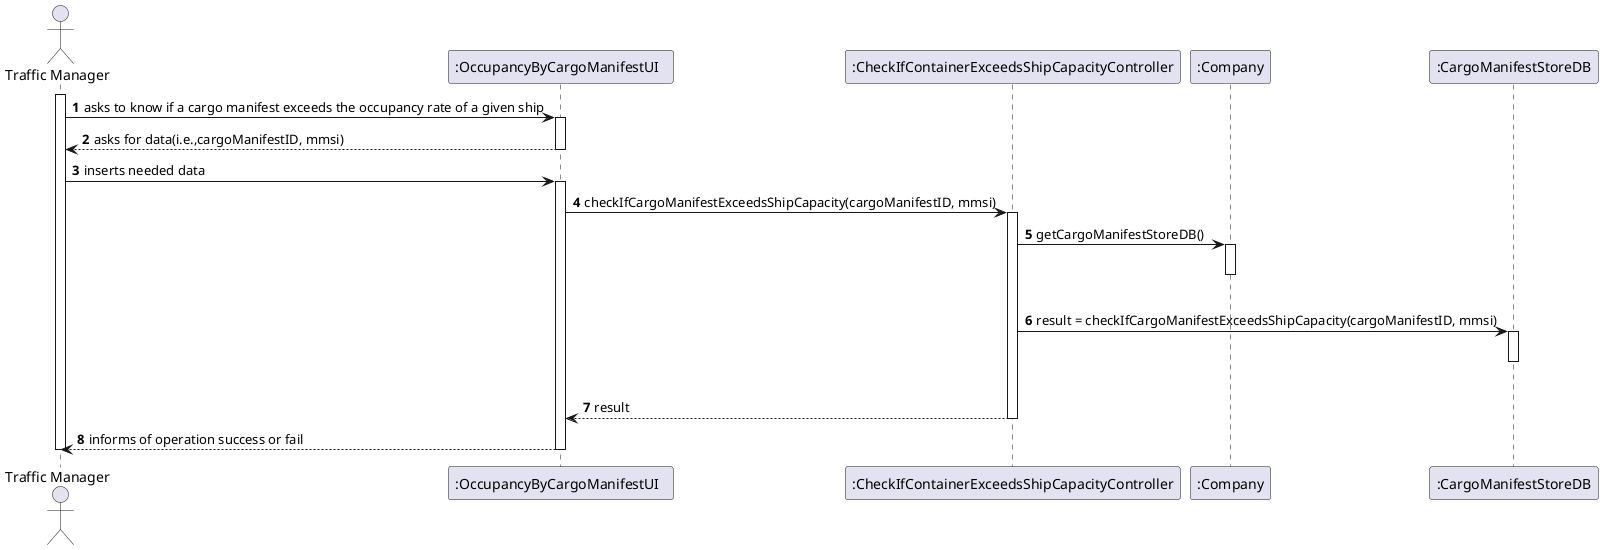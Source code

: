 @startuml
autonumber
'hide footbox
actor "Traffic Manager" as SC
participant ":OccupancyByCargoManifestUI  " as UI
participant ":CheckIfContainerExceedsShipCapacityController" as CTRL
participant ":Company" as CMP
participant ":CargoManifestStoreDB" as CMS

activate SC
SC -> UI : asks to know if a cargo manifest exceeds the occupancy rate of a given ship
activate UI
UI --> SC : asks for data(i.e.,cargoManifestID, mmsi)
deactivate UI
SC -> UI : inserts needed data
activate UI
UI -> CTRL : checkIfCargoManifestExceedsShipCapacity(cargoManifestID, mmsi)
activate CTRL
CTRL -> CMP : getCargoManifestStoreDB()
activate CMP
|||
deactivate CMP
CTRL -> CMS : result = checkIfCargoManifestExceedsShipCapacity(cargoManifestID, mmsi)
activate CMS
|||
deactivate CMS
CTRL --> UI : result
deactivate CTRL
UI --> SC : informs of operation success or fail
deactivate UI
deactivate SC

@enduml
